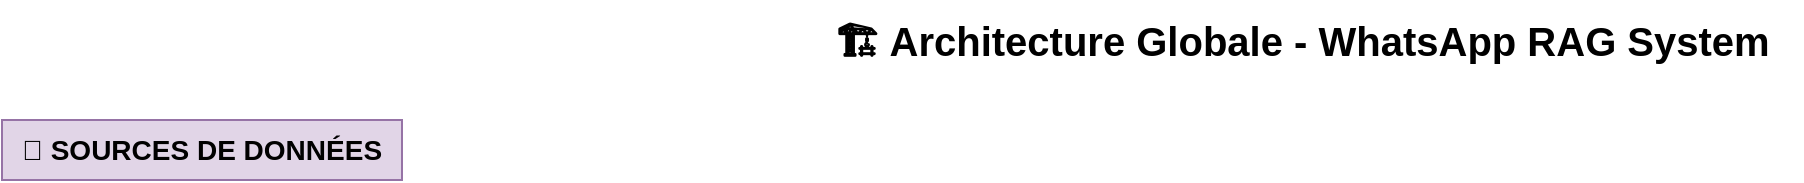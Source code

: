 <mxfile>
  <diagram name="Architecture Globale Système" id="global-architecture">
    <mxGraphModel dx="1422" dy="758" grid="1" gridSize="10" guides="1" tooltips="1" connect="1" arrows="1" fold="1" page="1" pageScale="1" pageWidth="1400" pageHeight="900" math="0" shadow="0">
      <root>
        <mxCell id="0" />
        <mxCell id="1" parent="0" />
        
        <!-- Titre -->
        <mxCell id="title" value="🏗️ Architecture Globale - WhatsApp RAG System" style="text;html=1;strokeColor=none;fillColor=none;align=center;verticalAlign=middle;whiteSpace=wrap;rounded=0;fontSize=20;fontStyle=1;" vertex="1" parent="1">
          <mxGeometry x="450" y="20" width="500" height="40" as="geometry" />
        </mxCell>

        <!-- Section Sources de Données -->
        <mxCell id="data-sources-title" value="📱 SOURCES DE DONNÉES" style="text;html=1;strokeColor=none;fillColor=none;align=center;verticalAlign=middle;whiteSpace=wrap;rounded=0;fontSize=14;fontStyle=1;fillColor=#e1d5e7;strokeColor=#9673a6;" vertex="1" parent="1">
          <mxGeometry x="50" y="80" width="200" height="30" as="geometry" />
        </mxCell>

        <!-- WhatsApp Groups -->
        <mxCell id="whatsapp-groups" value="💬 Groupes WhatsApp&#xa;&#xa;• Groupe Rolex Passion&#xa;• Montres Vintage France&#xa;• Omega Collectors&#xa;• Tudor Community&#xa;• AP & Patek Philippe" style="rounded=1;whiteSpace=wrap;html=1;fillColor=#e1d5e7;strokeColor=#9673a6;fontSize=11;align=left;" vertex="1" parent="1">
          <mxGeometry x="50" y="120" width="180" height="120" as="geometry" />
        </mxCell>

        <!-- Section Processing Server -->
        <mxCell id="server-title" value="🌐 SERVEUR DE TRAITEMENT" style="text;html=1;strokeColor=none;fillColor=none;align=center;verticalAlign=middle;whiteSpace=wrap;rounded=0;fontSize=14;fontStyle=1;" vertex="1" parent="1">
          <mxGeometry x="280" y="80" width="200" height="30" as="geometry" />
        </mxCell>

        <!-- WhatsApp Webhook -->
        <mxCell id="webhook-receiver" value="🔗 Webhook Receiver&#xa;(app.py)&#xa;&#xa;• FastAPI Server&#xa;• Validation des messages&#xa;• Rate limiting&#xa;• Error handling" style="rounded=1;whiteSpace=wrap;html=1;fillColor=#dae8fc;strokeColor=#6c8ebf;fontSize=11;align=left;" vertex="1" parent="1">
          <mxGeometry x="280" y="120" width="180" height="100" as="geometry" />
        </mxCell>

        <!-- LLM Extractor -->
        <mxCell id="llm-extractor-global" value="🤖 LLM Extractor&#xa;(GPT-4o-mini)&#xa;&#xa;• Extraction structurée&#xa;• Prompt engineering&#xa;• Cache intelligent&#xa;• Fallback regex" style="rounded=1;whiteSpace=wrap;html=1;fillColor=#fff2cc;strokeColor=#d6b656;fontSize=11;align=left;" vertex="1" parent="1">
          <mxGeometry x="280" y="240" width="180" height="100" as="geometry" />
        </mxCell>

        <!-- Section Base de Données -->
        <mxCell id="database-title" value="🗄️ BASE DE DONNÉES" style="text;html=1;strokeColor=none;fillColor=none;align=center;verticalAlign=middle;whiteSpace=wrap;rounded=0;fontSize=14;fontStyle=1;" vertex="1" parent="1">
          <mxGeometry x="520" y="80" width="180" height="30" as="geometry" />
        </mxCell>

        <!-- Supabase -->
        <mxCell id="supabase-db" value="🏢 Supabase PostgreSQL&#xa;&#xa;📊 Table: watch_conversations&#xa;• 25+ champs structurés&#xa;• Embeddings vectoriels&#xa;• Index optimisés&#xa;• Fonctions SQL custom&#xa;• Triggers automatiques" style="rounded=1;whiteSpace=wrap;html=1;fillColor=#d5e8d4;strokeColor=#82b366;fontSize=11;align=left;" vertex="1" parent="1">
          <mxGeometry x="520" y="120" width="200" height="140" as="geometry" />
        </mxCell>

        <!-- Analytics Engine -->
        <mxCell id="analytics-engine" value="📈 Analytics Engine&#xa;&#xa;• Fonctions SQL avancées&#xa;• Statistiques temps réel&#xa;• Tendances de marché&#xa;• Insights automatiques" style="rounded=1;whiteSpace=wrap;html=1;fillColor=#e1d5e7;strokeColor=#9673a6;fontSize=11;align=left;" vertex="1" parent="1">
          <mxGeometry x="520" y="280" width="200" height="100" as="geometry" />
        </mxCell>

        <!-- Section Applications Client -->
        <mxCell id="client-apps-title" value="👥 APPLICATIONS CLIENT" style="text;html=1;strokeColor=none;fillColor=none;align=center;verticalAlign=middle;whiteSpace=wrap;rounded=0;fontSize=14;fontStyle=1;" vertex="1" parent="1">
          <mxGeometry x="780" y="80" width="200" height="30" as="geometry" />
        </mxCell>

        <!-- Telegram Bot -->
        <mxCell id="telegram-bot-global" value="🤖 Telegram Bot&#xa;(telegram_rag_bot.py)&#xa;&#xa;• Interface conversationnelle&#xa;• Commandes intelligentes&#xa;• Recherche en langage naturel&#xa;• Notifications et alertes" style="rounded=1;whiteSpace=wrap;html=1;fillColor=#f8cecc;strokeColor=#b85450;fontSize=11;align=left;" vertex="1" parent="1">
          <mxGeometry x="780" y="120" width="200" height="120" as="geometry" />
        </mxCell>

        <!-- Web Dashboard -->
        <mxCell id="web-dashboard" value="🌐 Web Dashboard&#xa;(Futur)&#xa;&#xa;• Interface web complète&#xa;• Graphiques interactifs&#xa;• Exports de données&#xa;• Admin panel" style="rounded=1;whiteSpace=wrap;html=1;fillColor=#f8cecc;strokeColor=#b85450;fontSize=11;align=left;fillStyle=dashed;" vertex="1" parent="1">
          <mxGeometry x="780" y="260" width="200" height="100" as="geometry" />
        </mxCell>

        <!-- Section Services Externes -->
        <mxCell id="external-title" value="🔌 SERVICES EXTERNES" style="text;html=1;strokeColor=none;fillColor=none;align=center;verticalAlign=middle;whiteSpace=wrap;rounded=0;fontSize=14;fontStyle=1;" vertex="1" parent="1">
          <mxGeometry x="1020" y="80" width="180" height="30" as="geometry" />
        </mxCell>

        <!-- OpenAI -->
        <mxCell id="openai-service" value="🧠 OpenAI API&#xa;&#xa;• GPT-4o-mini&#xa;• Text embeddings&#xa;• Structured output&#xa;• Rate limiting" style="rounded=1;whiteSpace=wrap;html=1;fillColor=#fff2cc;strokeColor=#d6b656;fontSize=11;align=left;" vertex="1" parent="1">
          <mxGeometry x="1020" y="120" width="160" height="100" as="geometry" />
        </mxCell>

        <!-- WhatsApp Business API -->
        <mxCell id="whatsapp-api" value="📱 WhatsApp Business API&#xa;&#xa;• Webhook notifications&#xa;• Message metadata&#xa;• Group information&#xa;• User profiles" style="rounded=1;whiteSpace=wrap;html=1;fillColor=#e1d5e7;strokeColor=#9673a6;fontSize=11;align=left;" vertex="1" parent="1">
          <mxGeometry x="1020" y="240" width="160" height="100" as="geometry" />
        </mxCell>

        <!-- Telegram API -->
        <mxCell id="telegram-api" value="💬 Telegram Bot API&#xa;&#xa;• Bot interactions&#xa;• Message sending&#xa;• Inline keyboards&#xa;• File uploads" style="rounded=1;whiteSpace=wrap;html=1;fillColor=#f8cecc;strokeColor=#b85450;fontSize=11;align=left;" vertex="1" parent="1">
          <mxGeometry x="1020" y="360" width="160" height="100" as="geometry" />
        </mxCell>

        <!-- Flux de données principales -->
        <mxCell id="flow1" style="edgeStyle=orthogonalEdgeStyle;rounded=0;orthogonalLoop=1;jettySize=auto;html=1;strokeWidth=3;strokeColor=#d6b656;" edge="1" parent="1" source="whatsapp-groups" target="webhook-receiver">
          <mxGeometry relative="1" as="geometry" />
        </mxCell>

        <mxCell id="flow2" style="edgeStyle=orthogonalEdgeStyle;rounded=0;orthogonalLoop=1;jettySize=auto;html=1;strokeWidth=3;strokeColor=#d6b656;" edge="1" parent="1" source="webhook-receiver" target="llm-extractor-global">
          <mxGeometry relative="1" as="geometry" />
        </mxCell>

        <mxCell id="flow3" style="edgeStyle=orthogonalEdgeStyle;rounded=0;orthogonalLoop=1;jettySize=auto;html=1;strokeWidth=3;strokeColor=#82b366;" edge="1" parent="1" source="llm-extractor-global" target="supabase-db">
          <mxGeometry relative="1" as="geometry">
            <Array as="points">
              <mxPoint x="480" y="290" />
              <mxPoint x="480" y="190" />
            </Array>
          </mxGeometry>
        </mxCell>

        <mxCell id="flow4" style="edgeStyle=orthogonalEdgeStyle;rounded=0;orthogonalLoop=1;jettySize=auto;html=1;strokeWidth=3;strokeColor=#b85450;" edge="1" parent="1" source="supabase-db" target="telegram-bot-global">
          <mxGeometry relative="1" as="geometry" />
        </mxCell>

        <mxCell id="flow5" style="edgeStyle=orthogonalEdgeStyle;rounded=0;orthogonalLoop=1;jettySize=auto;html=1;strokeWidth=2;strokeColor=#9673a6;" edge="1" parent="1" source="supabase-db" target="analytics-engine">
          <mxGeometry relative="1" as="geometry" />
        </mxCell>

        <!-- Connexions API externes -->
        <mxCell id="api1" style="edgeStyle=orthogonalEdgeStyle;rounded=0;orthogonalLoop=1;jettySize=auto;html=1;strokeWidth=2;strokeColor=#666666;strokeStyle=dashed;" edge="1" parent="1" source="llm-extractor-global" target="openai-service">
          <mxGeometry relative="1" as="geometry">
            <Array as="points">
              <mxPoint x="500" y="290" />
              <mxPoint x="500" y="170" />
              <mxPoint x="1000" y="170" />
            </Array>
          </mxGeometry>
        </mxCell>

        <mxCell id="api2" style="edgeStyle=orthogonalEdgeStyle;rounded=0;orthogonalLoop=1;jettySize=auto;html=1;strokeWidth=2;strokeColor=#666666;strokeStyle=dashed;" edge="1" parent="1" source="webhook-receiver" target="whatsapp-api">
          <mxGeometry relative="1" as="geometry">
            <Array as="points">
              <mxPoint x="500" y="170" />
              <mxPoint x="1000" y="170" />
              <mxPoint x="1000" y="290" />
            </Array>
          </mxGeometry>
        </mxCell>

        <mxCell id="api3" style="edgeStyle=orthogonalEdgeStyle;rounded=0;orthogonalLoop=1;jettySize=auto;html=1;strokeWidth=2;strokeColor=#666666;strokeStyle=dashed;" edge="1" parent="1" source="telegram-bot-global" target="telegram-api">
          <mxGeometry relative="1" as="geometry">
            <Array as="points">
              <mxPoint x="1000" y="180" />
              <mxPoint x="1000" y="410" />
            </Array>
          </mxGeometry>
        </mxCell>

        <!-- Labels des flux -->
        <mxCell id="label-webhook" value="Webhooks&#xa;temps réel" style="text;html=1;strokeColor=none;fillColor=none;align=center;verticalAlign=middle;whiteSpace=wrap;rounded=0;fontSize=10;fontStyle=1;" vertex="1" parent="1">
          <mxGeometry x="230" y="150" width="60" height="30" as="geometry" />
        </mxCell>

        <mxCell id="label-extraction" value="Extraction&#xa;intelligente" style="text;html=1;strokeColor=none;fillColor=none;align=center;verticalAlign=middle;whiteSpace=wrap;rounded=0;fontSize=10;fontStyle=1;" vertex="1" parent="1">
          <mxGeometry x="360" y="190" width="60" height="30" as="geometry" />
        </mxCell>

        <mxCell id="label-storage" value="Stockage&#xa;optimisé" style="text;html=1;strokeColor=none;fillColor=none;align=center;verticalAlign=middle;whiteSpace=wrap;rounded=0;fontSize=10;fontStyle=1;" vertex="1" parent="1">
          <mxGeometry x="480" y="220" width="60" height="30" as="geometry" />
        </mxCell>

        <mxCell id="label-search" value="Recherche&#xa;RAG" style="text;html=1;strokeColor=none;fillColor=none;align=center;verticalAlign=middle;whiteSpace=wrap;rounded=0;fontSize=10;fontStyle=1;" vertex="1" parent="1">
          <mxGeometry x="730" y="150" width="60" height="30" as="geometry" />
        </mxCell>

        <!-- Section Déploiement -->
        <mxCell id="deploy-title" value="☁️ DÉPLOIEMENT" style="text;html=1;strokeColor=none;fillColor=none;align=center;verticalAlign=middle;whiteSpace=wrap;rounded=0;fontSize=14;fontStyle=1;" vertex="1" parent="1">
          <mxGeometry x="50" y="420" width="120" height="30" as="geometry" />
        </mxCell>

        <!-- Production Server -->
        <mxCell id="prod-server" value="🌐 Production Server&#xa;(Render/Railway)&#xa;&#xa;• whatsapp-rag-server&#xa;• Auto-scaling&#xa;• Health monitoring&#xa;• SSL/HTTPS&#xa;• Environment variables" style="rounded=1;whiteSpace=wrap;html=1;fillColor=#dae8fc;strokeColor=#6c8ebf;fontSize=11;align=left;" vertex="1" parent="1">
          <mxGeometry x="50" y="460" width="200" height="120" as="geometry" />
        </mxCell>

        <!-- Client Deployment -->
        <mxCell id="client-deploy" value="🤖 Client Deployment&#xa;(VPS/Local)&#xa;&#xa;• whatsapp-rag-client&#xa;• Telegram bot hosting&#xa;• Monitoring & logs&#xa;• Auto-restart&#xa;• Backup configs" style="rounded=1;whiteSpace=wrap;html=1;fillColor=#f8cecc;strokeColor=#b85450;fontSize=11;align=left;" vertex="1" parent="1">
          <mxGeometry x="280" y="460" width="200" height="120" as="geometry" />
        </mxCell>

        <!-- Database Cloud -->
        <mxCell id="db-cloud" value="☁️ Database Cloud&#xa;(Supabase)&#xa;&#xa;• Managed PostgreSQL&#xa;• Vector extensions&#xa;• Real-time subscriptions&#xa;• Row Level Security&#xa;• Automatic backups" style="rounded=1;whiteSpace=wrap;html=1;fillColor=#d5e8d4;strokeColor=#82b366;fontSize=11;align=left;" vertex="1" parent="1">
          <mxGeometry x="510" y="460" width="200" height="120" as="geometry" />
        </mxCell>

        <!-- Section Monitoring -->
        <mxCell id="monitoring-title" value="📊 MONITORING & ANALYTICS" style="text;html=1;strokeColor=none;fillColor=none;align=center;verticalAlign=middle;whiteSpace=wrap;rounded=0;fontSize=14;fontStyle=1;" vertex="1" parent="1">
          <mxGeometry x="750" y="420" width="220" height="30" as="geometry" />
        </mxCell>

        <!-- Metrics -->
        <mxCell id="metrics" value="📈 Métriques en Temps Réel&#xa;&#xa;• Messages traités/min&#xa;• Précision extraction LLM&#xa;• Temps de réponse&#xa;• Taux d'erreur API&#xa;• Utilisation cache&#xa;• Requêtes utilisateurs" style="rounded=1;whiteSpace=wrap;html=1;fillColor=#fff2cc;strokeColor=#d6b656;fontSize=11;align=left;" vertex="1" parent="1">
          <mxGeometry x="750" y="460" width="200" height="120" as="geometry" />
        </mxCell>

        <!-- Alerts -->
        <mxCell id="alerts" value="🚨 Alertes & Notifications&#xa;&#xa;• Erreurs système&#xa;• Quotas API dépassés&#xa;• Performance dégradée&#xa;• Nouvelles opportunités&#xa;• Maintenance requise&#xa;• Mises à jour disponibles" style="rounded=1;whiteSpace=wrap;html=1;fillColor=#e1d5e7;strokeColor=#9673a6;fontSize=11;align=left;" vertex="1" parent="1">
          <mxGeometry x="980" y="460" width="200" height="120" as="geometry" />
        </mxCell>

        <!-- Section Performance -->
        <mxCell id="performance-title" value="⚡ PERFORMANCE & OPTIMISATIONS" style="text;html=1;strokeColor=none;fillColor=none;align=center;verticalAlign=middle;whiteSpace=wrap;rounded=0;fontSize=14;fontStyle=1;" vertex="1" parent="1">
          <mxGeometry x="200" y="620" width="280" height="30" as="geometry" />
        </mxCell>

        <mxCell id="perf-metrics" value="📊 Métriques de Performance&#xa;&#xa;• Extraction LLM: ~1-2s&#xa;• Cache hit: &lt;50ms&#xa;• Recherche vectorielle: &lt;100ms&#xa;• Webhook processing: &lt;200ms&#xa;• Bot response: &lt;2s&#xa;• Database queries: &lt;50ms&#xa;• Concurrent users: 100+&#xa;• Messages/day: 10,000+" style="rounded=1;whiteSpace=wrap;html=1;fillColor=#f0f0f0;strokeColor=#666666;fontSize=11;align=left;" vertex="1" parent="1">
          <mxGeometry x="50" y="660" width="250" height="160" as="geometry" />
        </mxCell>

        <mxCell id="optimizations" value="🚀 Optimisations Implémentées&#xa;&#xa;• Cache LLM intelligent&#xa;• Index vectoriels pgvector&#xa;• Connection pooling&#xa;• Batch processing&#xa;• Async operations&#xa;• Rate limiting&#xa;• Compression & CDN&#xa;• Lazy loading&#xa;• Query optimization&#xa;• Memory management" style="rounded=1;whiteSpace=wrap;html=1;fillColor=#f0f0f0;strokeColor=#666666;fontSize=11;align=left;" vertex="1" parent="1">
          <mxGeometry x="320" y="660" width="250" height="160" as="geometry" />
        </mxCell>

        <mxCell id="scalability" value="📈 Scalabilité & Évolution&#xa;&#xa;• Architecture microservices ready&#xa;• Horizontal scaling capable&#xa;• Load balancer compatible&#xa;• Container orchestration&#xa;• Multi-region deployment&#xa;• Auto-scaling triggers&#xa;• Backup & disaster recovery&#xa;• Rolling updates&#xa;• Blue-green deployment&#xa;• Performance monitoring" style="rounded=1;whiteSpace=wrap;html=1;fillColor=#f0f0f0;strokeColor=#666666;fontSize=11;align=left;" vertex="1" parent="1">
          <mxGeometry x="590" y="660" width="250" height="160" as="geometry" />
        </mxCell>

        <mxCell id="future" value="🔮 Évolutions Futures&#xa;&#xa;• Fine-tuning modèle spécialisé&#xa;• Vision AI pour images&#xa;• Support audio/vocal&#xa;• ML price prediction&#xa;• Blockchain integration&#xa;• Multi-marketplace&#xa;• Advanced analytics&#xa;• Mobile app native&#xa;• AR/VR experiences&#xa;• Community features" style="rounded=1;whiteSpace=wrap;html=1;fillColor=#f0f0f0;strokeColor=#666666;fontSize=11;align=left;" vertex="1" parent="1">
          <mxGeometry x="860" y="660" width="250" height="160" as="geometry" />
        </mxCell>

      </root>
    </mxGraphModel>
  </diagram>
</mxfile>
